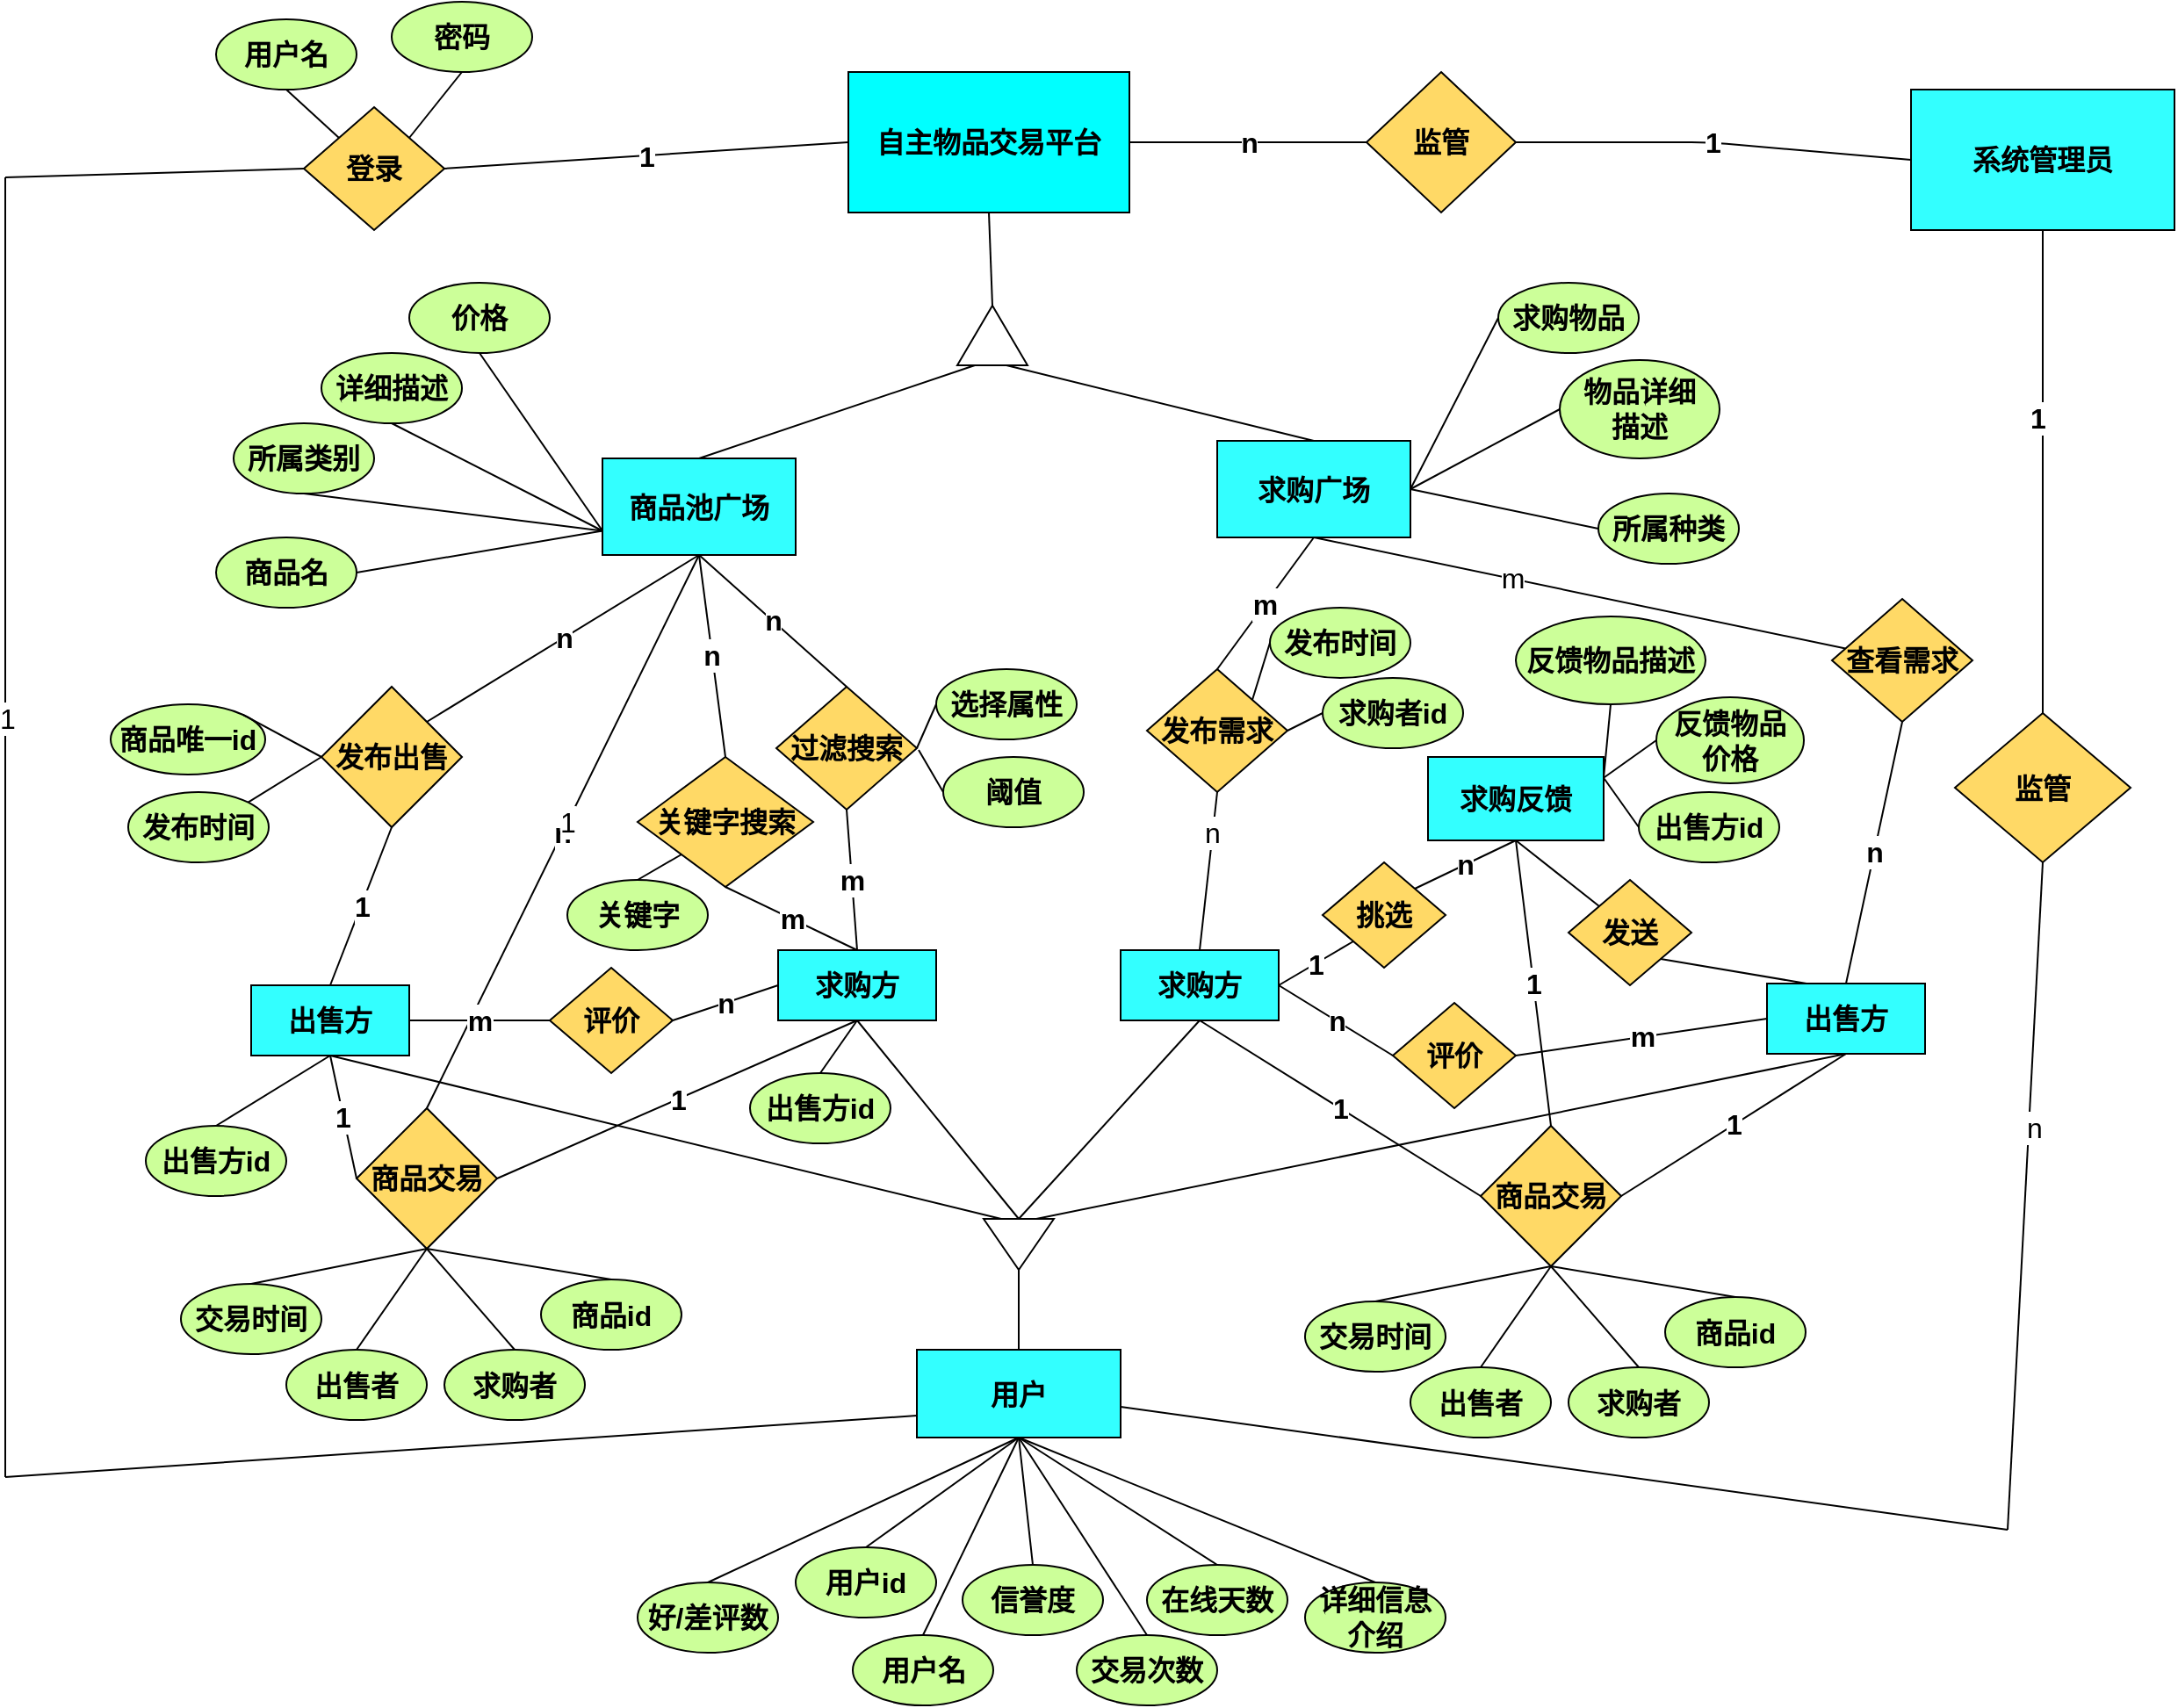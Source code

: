 <mxfile version="14.0.1" type="github">
  <diagram id="X9sY0F-1RAL28JWJJWTt" name="Page-1">
    <mxGraphModel dx="2903" dy="1000" grid="1" gridSize="12" guides="1" tooltips="1" connect="1" arrows="1" fold="1" page="1" pageScale="1" pageWidth="827" pageHeight="1169" math="0" shadow="0">
      <root>
        <mxCell id="0" />
        <mxCell id="1" parent="0" />
        <mxCell id="-YN4Ai94tff_qJML-3Ey-2" value="自主物品交易平台" style="rounded=0;whiteSpace=wrap;html=1;fillColor=#00FFFF;fontSize=16;fontStyle=1" parent="1" vertex="1">
          <mxGeometry x="320" y="100" width="160" height="80" as="geometry" />
        </mxCell>
        <mxCell id="-YN4Ai94tff_qJML-3Ey-4" value="" style="triangle;whiteSpace=wrap;html=1;fillColor=none;gradientColor=none;rotation=-90;fontSize=16;fontStyle=1" parent="1" vertex="1">
          <mxGeometry x="385" y="230" width="34" height="40" as="geometry" />
        </mxCell>
        <mxCell id="-YN4Ai94tff_qJML-3Ey-5" value="" style="endArrow=none;html=1;exitX=1;exitY=0.5;exitDx=0;exitDy=0;entryX=0.5;entryY=1;entryDx=0;entryDy=0;fontSize=16;fontStyle=1" parent="1" source="-YN4Ai94tff_qJML-3Ey-4" target="-YN4Ai94tff_qJML-3Ey-2" edge="1">
          <mxGeometry width="50" height="50" relative="1" as="geometry">
            <mxPoint x="380" y="230" as="sourcePoint" />
            <mxPoint x="430" y="180" as="targetPoint" />
          </mxGeometry>
        </mxCell>
        <mxCell id="-YN4Ai94tff_qJML-3Ey-6" value="商品池广场" style="whiteSpace=wrap;html=1;gradientColor=none;fillColor=#33FFFF;fontSize=16;fontStyle=1" parent="1" vertex="1">
          <mxGeometry x="180" y="320" width="110" height="55" as="geometry" />
        </mxCell>
        <mxCell id="-YN4Ai94tff_qJML-3Ey-7" value="求购广场" style="whiteSpace=wrap;html=1;gradientColor=none;fillColor=#33FFFF;fontSize=16;fontStyle=1" parent="1" vertex="1">
          <mxGeometry x="530" y="310" width="110" height="55" as="geometry" />
        </mxCell>
        <mxCell id="-YN4Ai94tff_qJML-3Ey-8" value="" style="endArrow=none;html=1;exitX=0.5;exitY=0;exitDx=0;exitDy=0;entryX=0;entryY=0.25;entryDx=0;entryDy=0;fontSize=16;fontStyle=1" parent="1" source="-YN4Ai94tff_qJML-3Ey-6" target="-YN4Ai94tff_qJML-3Ey-4" edge="1">
          <mxGeometry width="50" height="50" relative="1" as="geometry">
            <mxPoint x="335" y="320" as="sourcePoint" />
            <mxPoint x="385" y="270" as="targetPoint" />
          </mxGeometry>
        </mxCell>
        <mxCell id="-YN4Ai94tff_qJML-3Ey-9" value="" style="endArrow=none;html=1;exitX=0.5;exitY=0;exitDx=0;exitDy=0;fontSize=16;fontStyle=1" parent="1" source="-YN4Ai94tff_qJML-3Ey-7" edge="1">
          <mxGeometry width="50" height="50" relative="1" as="geometry">
            <mxPoint x="360" y="520" as="sourcePoint" />
            <mxPoint x="410" y="267" as="targetPoint" />
          </mxGeometry>
        </mxCell>
        <mxCell id="-YN4Ai94tff_qJML-3Ey-10" value="用户" style="rounded=0;whiteSpace=wrap;html=1;fillColor=#33FFFF;fontSize=16;fontStyle=1" parent="1" vertex="1">
          <mxGeometry x="359" y="827.5" width="116" height="50" as="geometry" />
        </mxCell>
        <mxCell id="-YN4Ai94tff_qJML-3Ey-11" value="" style="triangle;whiteSpace=wrap;html=1;fillColor=none;gradientColor=none;rotation=90;fontSize=16;fontStyle=1" parent="1" vertex="1">
          <mxGeometry x="402.5" y="747.5" width="29" height="40" as="geometry" />
        </mxCell>
        <mxCell id="-YN4Ai94tff_qJML-3Ey-12" value="" style="endArrow=none;html=1;exitX=0.5;exitY=0;exitDx=0;exitDy=0;entryX=1;entryY=0.5;entryDx=0;entryDy=0;fontSize=16;fontStyle=1" parent="1" source="-YN4Ai94tff_qJML-3Ey-10" target="-YN4Ai94tff_qJML-3Ey-11" edge="1">
          <mxGeometry width="50" height="50" relative="1" as="geometry">
            <mxPoint x="470" y="740" as="sourcePoint" />
            <mxPoint x="520" y="690" as="targetPoint" />
          </mxGeometry>
        </mxCell>
        <mxCell id="-YN4Ai94tff_qJML-3Ey-13" value="求购方" style="whiteSpace=wrap;html=1;gradientColor=none;fillColor=#33FFFF;fontSize=16;fontStyle=1" parent="1" vertex="1">
          <mxGeometry x="280" y="600" width="90" height="40" as="geometry" />
        </mxCell>
        <mxCell id="-YN4Ai94tff_qJML-3Ey-14" value="出售方" style="whiteSpace=wrap;html=1;gradientColor=none;fillColor=#33FFFF;fontSize=16;fontStyle=1" parent="1" vertex="1">
          <mxGeometry x="-20" y="620" width="90" height="40" as="geometry" />
        </mxCell>
        <mxCell id="-YN4Ai94tff_qJML-3Ey-15" value="出售方" style="whiteSpace=wrap;html=1;gradientColor=none;fillColor=#33FFFF;fontSize=16;fontStyle=1" parent="1" vertex="1">
          <mxGeometry x="843" y="619" width="90" height="40" as="geometry" />
        </mxCell>
        <mxCell id="-YN4Ai94tff_qJML-3Ey-16" value="求购方" style="whiteSpace=wrap;html=1;gradientColor=none;fillColor=#33FFFF;fontSize=16;fontStyle=1" parent="1" vertex="1">
          <mxGeometry x="475" y="600" width="90" height="40" as="geometry" />
        </mxCell>
        <mxCell id="-YN4Ai94tff_qJML-3Ey-17" value="" style="endArrow=none;html=1;entryX=0.5;entryY=1;entryDx=0;entryDy=0;fontSize=16;fontStyle=1" parent="1" target="-YN4Ai94tff_qJML-3Ey-16" edge="1">
          <mxGeometry width="50" height="50" relative="1" as="geometry">
            <mxPoint x="417" y="753" as="sourcePoint" />
            <mxPoint x="520" y="690" as="targetPoint" />
          </mxGeometry>
        </mxCell>
        <mxCell id="-YN4Ai94tff_qJML-3Ey-18" value="" style="endArrow=none;html=1;entryX=0.5;entryY=1;entryDx=0;entryDy=0;fontSize=16;fontStyle=1" parent="1" target="-YN4Ai94tff_qJML-3Ey-13" edge="1">
          <mxGeometry width="50" height="50" relative="1" as="geometry">
            <mxPoint x="417" y="753" as="sourcePoint" />
            <mxPoint x="520" y="690" as="targetPoint" />
          </mxGeometry>
        </mxCell>
        <mxCell id="-YN4Ai94tff_qJML-3Ey-19" value="" style="endArrow=none;html=1;entryX=0.5;entryY=1;entryDx=0;entryDy=0;exitX=0;exitY=0.75;exitDx=0;exitDy=0;fontSize=16;fontStyle=1" parent="1" source="-YN4Ai94tff_qJML-3Ey-11" target="-YN4Ai94tff_qJML-3Ey-14" edge="1">
          <mxGeometry width="50" height="50" relative="1" as="geometry">
            <mxPoint x="427" y="763" as="sourcePoint" />
            <mxPoint x="335" y="700" as="targetPoint" />
          </mxGeometry>
        </mxCell>
        <mxCell id="-YN4Ai94tff_qJML-3Ey-20" value="" style="endArrow=none;html=1;entryX=0.5;entryY=1;entryDx=0;entryDy=0;exitX=0;exitY=0.25;exitDx=0;exitDy=0;fontSize=16;fontStyle=1" parent="1" source="-YN4Ai94tff_qJML-3Ey-11" target="-YN4Ai94tff_qJML-3Ey-15" edge="1">
          <mxGeometry width="50" height="50" relative="1" as="geometry">
            <mxPoint x="437" y="773" as="sourcePoint" />
            <mxPoint x="345" y="710" as="targetPoint" />
          </mxGeometry>
        </mxCell>
        <mxCell id="-YN4Ai94tff_qJML-3Ey-21" value="关键字搜索" style="rhombus;whiteSpace=wrap;html=1;gradientColor=none;fillColor=#FFD966;fontSize=16;fontStyle=1" parent="1" vertex="1">
          <mxGeometry x="200" y="490" width="100" height="74" as="geometry" />
        </mxCell>
        <mxCell id="-YN4Ai94tff_qJML-3Ey-23" value="m" style="endArrow=none;html=1;entryX=0.5;entryY=1;entryDx=0;entryDy=0;exitX=0.5;exitY=0;exitDx=0;exitDy=0;fontSize=16;fontStyle=1" parent="1" source="-YN4Ai94tff_qJML-3Ey-13" target="-YN4Ai94tff_qJML-3Ey-21" edge="1">
          <mxGeometry width="50" height="50" relative="1" as="geometry">
            <mxPoint x="300" y="630" as="sourcePoint" />
            <mxPoint x="350" y="580" as="targetPoint" />
          </mxGeometry>
        </mxCell>
        <mxCell id="-YN4Ai94tff_qJML-3Ey-24" value="n" style="endArrow=none;html=1;exitX=0.5;exitY=0;exitDx=0;exitDy=0;fontSize=16;fontStyle=1" parent="1" source="-YN4Ai94tff_qJML-3Ey-21" edge="1">
          <mxGeometry width="50" height="50" relative="1" as="geometry">
            <mxPoint x="230" y="425" as="sourcePoint" />
            <mxPoint x="235" y="375" as="targetPoint" />
          </mxGeometry>
        </mxCell>
        <mxCell id="-YN4Ai94tff_qJML-3Ey-25" value="过滤搜索" style="rhombus;whiteSpace=wrap;html=1;gradientColor=none;fillColor=#FFD966;fontSize=16;fontStyle=1" parent="1" vertex="1">
          <mxGeometry x="279" y="450" width="80" height="70" as="geometry" />
        </mxCell>
        <mxCell id="-YN4Ai94tff_qJML-3Ey-26" value="m" style="endArrow=none;html=1;entryX=0.5;entryY=1;entryDx=0;entryDy=0;exitX=0.5;exitY=0;exitDx=0;exitDy=0;fontSize=16;fontStyle=1" parent="1" source="-YN4Ai94tff_qJML-3Ey-13" target="-YN4Ai94tff_qJML-3Ey-25" edge="1">
          <mxGeometry width="50" height="50" relative="1" as="geometry">
            <mxPoint x="335" y="610" as="sourcePoint" />
            <mxPoint x="290" y="530" as="targetPoint" />
          </mxGeometry>
        </mxCell>
        <mxCell id="-YN4Ai94tff_qJML-3Ey-27" value="n" style="endArrow=none;html=1;exitX=0.5;exitY=0;exitDx=0;exitDy=0;entryX=0.5;entryY=1;entryDx=0;entryDy=0;fontSize=16;fontStyle=1" parent="1" source="-YN4Ai94tff_qJML-3Ey-25" target="-YN4Ai94tff_qJML-3Ey-6" edge="1">
          <mxGeometry width="50" height="50" relative="1" as="geometry">
            <mxPoint x="345" y="620" as="sourcePoint" />
            <mxPoint x="279" y="380" as="targetPoint" />
          </mxGeometry>
        </mxCell>
        <mxCell id="-YN4Ai94tff_qJML-3Ey-28" value="选择属性" style="ellipse;whiteSpace=wrap;html=1;gradientColor=none;fillColor=#CCFF99;fontSize=16;fontStyle=1" parent="1" vertex="1">
          <mxGeometry x="370" y="440" width="80" height="40" as="geometry" />
        </mxCell>
        <mxCell id="-YN4Ai94tff_qJML-3Ey-29" value="阈值" style="ellipse;whiteSpace=wrap;html=1;gradientColor=none;fillColor=#CCFF99;fontSize=16;fontStyle=1" parent="1" vertex="1">
          <mxGeometry x="374" y="490" width="80" height="40" as="geometry" />
        </mxCell>
        <mxCell id="-YN4Ai94tff_qJML-3Ey-30" value="" style="endArrow=none;html=1;entryX=0;entryY=0.5;entryDx=0;entryDy=0;exitX=1;exitY=0.5;exitDx=0;exitDy=0;fontSize=16;fontStyle=1" parent="1" source="-YN4Ai94tff_qJML-3Ey-25" target="-YN4Ai94tff_qJML-3Ey-28" edge="1">
          <mxGeometry width="50" height="50" relative="1" as="geometry">
            <mxPoint x="300" y="630" as="sourcePoint" />
            <mxPoint x="350" y="580" as="targetPoint" />
          </mxGeometry>
        </mxCell>
        <mxCell id="-YN4Ai94tff_qJML-3Ey-31" value="" style="endArrow=none;html=1;entryX=0;entryY=0.5;entryDx=0;entryDy=0;fontSize=16;fontStyle=1" parent="1" target="-YN4Ai94tff_qJML-3Ey-29" edge="1">
          <mxGeometry width="50" height="50" relative="1" as="geometry">
            <mxPoint x="360" y="486" as="sourcePoint" />
            <mxPoint x="350" y="580" as="targetPoint" />
          </mxGeometry>
        </mxCell>
        <mxCell id="-YN4Ai94tff_qJML-3Ey-32" value="关键字" style="ellipse;whiteSpace=wrap;html=1;gradientColor=none;fillColor=#CCFF99;fontSize=16;fontStyle=1" parent="1" vertex="1">
          <mxGeometry x="160" y="560" width="80" height="40" as="geometry" />
        </mxCell>
        <mxCell id="-YN4Ai94tff_qJML-3Ey-33" value="" style="endArrow=none;html=1;entryX=0;entryY=1;entryDx=0;entryDy=0;exitX=0.5;exitY=0;exitDx=0;exitDy=0;fontSize=16;fontStyle=1" parent="1" source="-YN4Ai94tff_qJML-3Ey-32" target="-YN4Ai94tff_qJML-3Ey-21" edge="1">
          <mxGeometry width="50" height="50" relative="1" as="geometry">
            <mxPoint x="180" y="550" as="sourcePoint" />
            <mxPoint x="230" y="500" as="targetPoint" />
          </mxGeometry>
        </mxCell>
        <mxCell id="-YN4Ai94tff_qJML-3Ey-34" value="交易次数" style="ellipse;whiteSpace=wrap;html=1;gradientColor=none;fillColor=#CCFF99;fontSize=16;fontStyle=1" parent="1" vertex="1">
          <mxGeometry x="450" y="990" width="80" height="40" as="geometry" />
        </mxCell>
        <mxCell id="-YN4Ai94tff_qJML-3Ey-35" value="信誉度" style="ellipse;whiteSpace=wrap;html=1;gradientColor=none;fillColor=#CCFF99;fontSize=16;fontStyle=1" parent="1" vertex="1">
          <mxGeometry x="385" y="950" width="80" height="40" as="geometry" />
        </mxCell>
        <mxCell id="-YN4Ai94tff_qJML-3Ey-36" value="用户名" style="ellipse;whiteSpace=wrap;html=1;gradientColor=none;fillColor=#CCFF99;fontSize=16;fontStyle=1" parent="1" vertex="1">
          <mxGeometry x="322.5" y="990" width="80" height="40" as="geometry" />
        </mxCell>
        <mxCell id="-YN4Ai94tff_qJML-3Ey-37" value="用户id" style="ellipse;whiteSpace=wrap;html=1;gradientColor=none;fillColor=#CCFF99;fontSize=16;fontStyle=1" parent="1" vertex="1">
          <mxGeometry x="290" y="940" width="80" height="40" as="geometry" />
        </mxCell>
        <mxCell id="-YN4Ai94tff_qJML-3Ey-40" value="在线天数" style="ellipse;whiteSpace=wrap;html=1;gradientColor=none;fillColor=#CCFF99;fontSize=16;fontStyle=1" parent="1" vertex="1">
          <mxGeometry x="490" y="950" width="80" height="40" as="geometry" />
        </mxCell>
        <mxCell id="-YN4Ai94tff_qJML-3Ey-42" value="详细信息介绍" style="ellipse;whiteSpace=wrap;html=1;gradientColor=none;fillColor=#CCFF99;fontSize=16;fontStyle=1" parent="1" vertex="1">
          <mxGeometry x="580" y="960" width="80" height="40" as="geometry" />
        </mxCell>
        <mxCell id="-YN4Ai94tff_qJML-3Ey-43" value="好/差评数" style="ellipse;whiteSpace=wrap;html=1;gradientColor=none;fillColor=#CCFF99;fontSize=16;fontStyle=1" parent="1" vertex="1">
          <mxGeometry x="200" y="960" width="80" height="40" as="geometry" />
        </mxCell>
        <mxCell id="-YN4Ai94tff_qJML-3Ey-44" value="" style="endArrow=none;html=1;strokeColor=#000000;entryX=0.5;entryY=1;entryDx=0;entryDy=0;exitX=0.5;exitY=0;exitDx=0;exitDy=0;fontSize=16;fontStyle=1" parent="1" source="-YN4Ai94tff_qJML-3Ey-43" target="-YN4Ai94tff_qJML-3Ey-10" edge="1">
          <mxGeometry width="50" height="50" relative="1" as="geometry">
            <mxPoint x="510" y="850" as="sourcePoint" />
            <mxPoint x="560" y="800" as="targetPoint" />
          </mxGeometry>
        </mxCell>
        <mxCell id="-YN4Ai94tff_qJML-3Ey-46" value="" style="endArrow=none;html=1;strokeColor=#000000;exitX=0.5;exitY=0;exitDx=0;exitDy=0;entryX=0.5;entryY=1;entryDx=0;entryDy=0;fontSize=16;fontStyle=1" parent="1" source="-YN4Ai94tff_qJML-3Ey-37" target="-YN4Ai94tff_qJML-3Ey-10" edge="1">
          <mxGeometry width="50" height="50" relative="1" as="geometry">
            <mxPoint x="220" y="940" as="sourcePoint" />
            <mxPoint x="420" y="870" as="targetPoint" />
          </mxGeometry>
        </mxCell>
        <mxCell id="-YN4Ai94tff_qJML-3Ey-47" value="" style="endArrow=none;html=1;strokeColor=#000000;exitX=0.5;exitY=0;exitDx=0;exitDy=0;entryX=0.5;entryY=1;entryDx=0;entryDy=0;fontSize=16;fontStyle=1" parent="1" source="-YN4Ai94tff_qJML-3Ey-36" target="-YN4Ai94tff_qJML-3Ey-10" edge="1">
          <mxGeometry width="50" height="50" relative="1" as="geometry">
            <mxPoint x="230" y="950" as="sourcePoint" />
            <mxPoint x="420" y="870" as="targetPoint" />
          </mxGeometry>
        </mxCell>
        <mxCell id="-YN4Ai94tff_qJML-3Ey-48" value="" style="endArrow=none;html=1;strokeColor=#000000;entryX=0.5;entryY=1;entryDx=0;entryDy=0;exitX=0.5;exitY=0;exitDx=0;exitDy=0;fontSize=16;fontStyle=1" parent="1" source="-YN4Ai94tff_qJML-3Ey-35" target="-YN4Ai94tff_qJML-3Ey-10" edge="1">
          <mxGeometry width="50" height="50" relative="1" as="geometry">
            <mxPoint x="240" y="960" as="sourcePoint" />
            <mxPoint x="447" y="900" as="targetPoint" />
          </mxGeometry>
        </mxCell>
        <mxCell id="-YN4Ai94tff_qJML-3Ey-49" value="" style="endArrow=none;html=1;strokeColor=#000000;entryX=0.5;entryY=1;entryDx=0;entryDy=0;exitX=0.5;exitY=0;exitDx=0;exitDy=0;fontSize=16;fontStyle=1" parent="1" source="-YN4Ai94tff_qJML-3Ey-34" target="-YN4Ai94tff_qJML-3Ey-10" edge="1">
          <mxGeometry width="50" height="50" relative="1" as="geometry">
            <mxPoint x="250" y="970" as="sourcePoint" />
            <mxPoint x="457" y="910" as="targetPoint" />
          </mxGeometry>
        </mxCell>
        <mxCell id="-YN4Ai94tff_qJML-3Ey-50" value="" style="endArrow=none;html=1;strokeColor=#000000;entryX=0.5;entryY=0;entryDx=0;entryDy=0;exitX=0.5;exitY=1;exitDx=0;exitDy=0;fontSize=16;fontStyle=1" parent="1" source="-YN4Ai94tff_qJML-3Ey-10" target="-YN4Ai94tff_qJML-3Ey-40" edge="1">
          <mxGeometry width="50" height="50" relative="1" as="geometry">
            <mxPoint x="260" y="980" as="sourcePoint" />
            <mxPoint x="467" y="920" as="targetPoint" />
          </mxGeometry>
        </mxCell>
        <mxCell id="-YN4Ai94tff_qJML-3Ey-51" value="" style="endArrow=none;html=1;strokeColor=#000000;exitX=0.5;exitY=0;exitDx=0;exitDy=0;entryX=0.5;entryY=1;entryDx=0;entryDy=0;fontSize=16;fontStyle=1" parent="1" source="-YN4Ai94tff_qJML-3Ey-42" target="-YN4Ai94tff_qJML-3Ey-10" edge="1">
          <mxGeometry width="50" height="50" relative="1" as="geometry">
            <mxPoint x="270" y="990" as="sourcePoint" />
            <mxPoint x="530" y="860" as="targetPoint" />
          </mxGeometry>
        </mxCell>
        <mxCell id="-YN4Ai94tff_qJML-3Ey-55" value="发布出售" style="rhombus;whiteSpace=wrap;html=1;fillColor=#FFD966;fontSize=16;fontStyle=1" parent="1" vertex="1">
          <mxGeometry x="20" y="450" width="80" height="80" as="geometry" />
        </mxCell>
        <mxCell id="-YN4Ai94tff_qJML-3Ey-56" value="1" style="endArrow=none;html=1;strokeColor=#000000;exitX=0.5;exitY=0;exitDx=0;exitDy=0;entryX=0.5;entryY=1;entryDx=0;entryDy=0;fontSize=16;fontStyle=1" parent="1" source="-YN4Ai94tff_qJML-3Ey-14" target="-YN4Ai94tff_qJML-3Ey-55" edge="1">
          <mxGeometry width="50" height="50" relative="1" as="geometry">
            <mxPoint x="210" y="440" as="sourcePoint" />
            <mxPoint x="260" y="390" as="targetPoint" />
          </mxGeometry>
        </mxCell>
        <mxCell id="-YN4Ai94tff_qJML-3Ey-57" value="n" style="endArrow=none;html=1;strokeColor=#000000;exitX=1;exitY=0;exitDx=0;exitDy=0;entryX=0.5;entryY=1;entryDx=0;entryDy=0;fontSize=16;fontStyle=1" parent="1" source="-YN4Ai94tff_qJML-3Ey-55" target="-YN4Ai94tff_qJML-3Ey-6" edge="1">
          <mxGeometry width="50" height="50" relative="1" as="geometry">
            <mxPoint x="60" y="470" as="sourcePoint" />
            <mxPoint x="260" y="390" as="targetPoint" />
          </mxGeometry>
        </mxCell>
        <mxCell id="-YN4Ai94tff_qJML-3Ey-58" value="所属类别" style="ellipse;whiteSpace=wrap;html=1;gradientColor=none;fillColor=#CCFF99;fontSize=16;fontStyle=1" parent="1" vertex="1">
          <mxGeometry x="-30" y="300" width="80" height="40" as="geometry" />
        </mxCell>
        <mxCell id="-YN4Ai94tff_qJML-3Ey-59" value="" style="endArrow=none;html=1;entryX=0;entryY=0.75;entryDx=0;entryDy=0;exitX=0.5;exitY=1;exitDx=0;exitDy=0;fontSize=16;fontStyle=1" parent="1" source="-YN4Ai94tff_qJML-3Ey-58" target="-YN4Ai94tff_qJML-3Ey-6" edge="1">
          <mxGeometry width="50" height="50" relative="1" as="geometry">
            <mxPoint x="190" y="560" as="sourcePoint" />
            <mxPoint x="210" y="522.5" as="targetPoint" />
          </mxGeometry>
        </mxCell>
        <mxCell id="-YN4Ai94tff_qJML-3Ey-61" value="商品名" style="ellipse;whiteSpace=wrap;html=1;gradientColor=none;fillColor=#CCFF99;fontSize=16;fontStyle=1" parent="1" vertex="1">
          <mxGeometry x="-40" y="365" width="80" height="40" as="geometry" />
        </mxCell>
        <mxCell id="-YN4Ai94tff_qJML-3Ey-62" value="价格" style="ellipse;whiteSpace=wrap;html=1;gradientColor=none;fillColor=#CCFF99;fontSize=16;fontStyle=1" parent="1" vertex="1">
          <mxGeometry x="70" y="220" width="80" height="40" as="geometry" />
        </mxCell>
        <mxCell id="-YN4Ai94tff_qJML-3Ey-63" value="商品唯一id" style="ellipse;whiteSpace=wrap;html=1;gradientColor=none;fillColor=#CCFF99;fontSize=16;fontStyle=1" parent="1" vertex="1">
          <mxGeometry x="-100" y="460" width="88" height="40" as="geometry" />
        </mxCell>
        <mxCell id="u84uTU3_PnqZZj9lyCrB-1" value="发布时间" style="ellipse;whiteSpace=wrap;html=1;gradientColor=none;fillColor=#CCFF99;fontSize=16;fontStyle=1" vertex="1" parent="1">
          <mxGeometry x="-90" y="510" width="80" height="40" as="geometry" />
        </mxCell>
        <mxCell id="u84uTU3_PnqZZj9lyCrB-4" value="详细描述" style="ellipse;whiteSpace=wrap;html=1;gradientColor=none;fillColor=#CCFF99;fontSize=16;fontStyle=1" vertex="1" parent="1">
          <mxGeometry x="20" y="260" width="80" height="40" as="geometry" />
        </mxCell>
        <mxCell id="u84uTU3_PnqZZj9lyCrB-5" value="" style="endArrow=none;html=1;exitX=0.5;exitY=1;exitDx=0;exitDy=0;entryX=0;entryY=0.75;entryDx=0;entryDy=0;fontSize=16;fontStyle=1" edge="1" parent="1" source="-YN4Ai94tff_qJML-3Ey-62" target="-YN4Ai94tff_qJML-3Ey-6">
          <mxGeometry width="50" height="50" relative="1" as="geometry">
            <mxPoint x="-70" y="470" as="sourcePoint" />
            <mxPoint x="20" y="490" as="targetPoint" />
          </mxGeometry>
        </mxCell>
        <mxCell id="u84uTU3_PnqZZj9lyCrB-6" value="" style="endArrow=none;html=1;exitX=0.5;exitY=1;exitDx=0;exitDy=0;entryX=0;entryY=0.75;entryDx=0;entryDy=0;fontSize=16;fontStyle=1" edge="1" parent="1" source="u84uTU3_PnqZZj9lyCrB-4" target="-YN4Ai94tff_qJML-3Ey-6">
          <mxGeometry width="50" height="50" relative="1" as="geometry">
            <mxPoint x="-60" y="480" as="sourcePoint" />
            <mxPoint x="180" y="350" as="targetPoint" />
          </mxGeometry>
        </mxCell>
        <mxCell id="u84uTU3_PnqZZj9lyCrB-11" value="" style="endArrow=none;html=1;exitX=1;exitY=0;exitDx=0;exitDy=0;entryX=0;entryY=0.5;entryDx=0;entryDy=0;fontSize=16;fontStyle=1" edge="1" parent="1" source="-YN4Ai94tff_qJML-3Ey-63" target="-YN4Ai94tff_qJML-3Ey-55">
          <mxGeometry width="50" height="50" relative="1" as="geometry">
            <mxPoint x="-20" y="505" as="sourcePoint" />
            <mxPoint x="30" y="500" as="targetPoint" />
          </mxGeometry>
        </mxCell>
        <mxCell id="u84uTU3_PnqZZj9lyCrB-12" value="" style="endArrow=none;html=1;exitX=1;exitY=0;exitDx=0;exitDy=0;entryX=0;entryY=0.5;entryDx=0;entryDy=0;fontSize=16;fontStyle=1" edge="1" parent="1" source="u84uTU3_PnqZZj9lyCrB-1" target="-YN4Ai94tff_qJML-3Ey-55">
          <mxGeometry width="50" height="50" relative="1" as="geometry">
            <mxPoint x="-1.716" y="545.858" as="sourcePoint" />
            <mxPoint x="20" y="490" as="targetPoint" />
          </mxGeometry>
        </mxCell>
        <mxCell id="u84uTU3_PnqZZj9lyCrB-16" value="" style="endArrow=none;html=1;strokeColor=#000000;entryX=0.5;entryY=1;entryDx=0;entryDy=0;exitX=0.5;exitY=0;exitDx=0;exitDy=0;fontSize=16;fontStyle=1" edge="1" parent="1" source="u84uTU3_PnqZZj9lyCrB-14" target="-YN4Ai94tff_qJML-3Ey-13">
          <mxGeometry width="50" height="50" relative="1" as="geometry">
            <mxPoint x="229" y="680" as="sourcePoint" />
            <mxPoint x="279" y="630" as="targetPoint" />
          </mxGeometry>
        </mxCell>
        <mxCell id="u84uTU3_PnqZZj9lyCrB-19" value="出售方id" style="ellipse;whiteSpace=wrap;html=1;gradientColor=none;fillColor=#CCFF99;fontSize=16;fontStyle=1" vertex="1" parent="1">
          <mxGeometry x="-80" y="700" width="80" height="40" as="geometry" />
        </mxCell>
        <mxCell id="u84uTU3_PnqZZj9lyCrB-21" value="" style="endArrow=none;html=1;strokeColor=#000000;entryX=0.5;entryY=1;entryDx=0;entryDy=0;exitX=0.5;exitY=0;exitDx=0;exitDy=0;fontSize=16;fontStyle=1" edge="1" parent="1" source="u84uTU3_PnqZZj9lyCrB-19" target="-YN4Ai94tff_qJML-3Ey-14">
          <mxGeometry width="50" height="50" relative="1" as="geometry">
            <mxPoint x="-51.716" y="655.858" as="sourcePoint" />
            <mxPoint x="-10" y="620" as="targetPoint" />
          </mxGeometry>
        </mxCell>
        <mxCell id="u84uTU3_PnqZZj9lyCrB-22" value="商品交易" style="rhombus;whiteSpace=wrap;html=1;fillColor=#FFD966;fontSize=16;fontStyle=1" vertex="1" parent="1">
          <mxGeometry x="40" y="690" width="80" height="80" as="geometry" />
        </mxCell>
        <mxCell id="u84uTU3_PnqZZj9lyCrB-23" value="1" style="endArrow=none;html=1;strokeColor=#000000;exitX=0;exitY=0.5;exitDx=0;exitDy=0;entryX=0.5;entryY=1;entryDx=0;entryDy=0;fontSize=16;fontStyle=1" edge="1" parent="1" source="u84uTU3_PnqZZj9lyCrB-22" target="-YN4Ai94tff_qJML-3Ey-14">
          <mxGeometry width="50" height="50" relative="1" as="geometry">
            <mxPoint x="145" y="650" as="sourcePoint" />
            <mxPoint x="195" y="600" as="targetPoint" />
          </mxGeometry>
        </mxCell>
        <mxCell id="u84uTU3_PnqZZj9lyCrB-24" value="1" style="endArrow=none;html=1;strokeColor=#000000;entryX=0.5;entryY=1;entryDx=0;entryDy=0;exitX=1;exitY=0.5;exitDx=0;exitDy=0;fontSize=16;fontStyle=1" edge="1" parent="1" source="u84uTU3_PnqZZj9lyCrB-22" target="-YN4Ai94tff_qJML-3Ey-13">
          <mxGeometry width="50" height="50" relative="1" as="geometry">
            <mxPoint x="240" y="787.5" as="sourcePoint" />
            <mxPoint x="290" y="737.5" as="targetPoint" />
          </mxGeometry>
        </mxCell>
        <mxCell id="u84uTU3_PnqZZj9lyCrB-14" value="出售方id" style="ellipse;whiteSpace=wrap;html=1;gradientColor=none;fillColor=#CCFF99;fontSize=16;fontStyle=1" vertex="1" parent="1">
          <mxGeometry x="264" y="670" width="80" height="40" as="geometry" />
        </mxCell>
        <mxCell id="u84uTU3_PnqZZj9lyCrB-25" value="n" style="endArrow=none;html=1;strokeColor=#000000;entryX=0.5;entryY=1;entryDx=0;entryDy=0;exitX=0.5;exitY=0;exitDx=0;exitDy=0;fontSize=16;fontStyle=1" edge="1" parent="1" source="u84uTU3_PnqZZj9lyCrB-22" target="-YN4Ai94tff_qJML-3Ey-6">
          <mxGeometry width="50" height="50" relative="1" as="geometry">
            <mxPoint x="240" y="650" as="sourcePoint" />
            <mxPoint x="290" y="600" as="targetPoint" />
          </mxGeometry>
        </mxCell>
        <mxCell id="u84uTU3_PnqZZj9lyCrB-149" value="1" style="edgeLabel;html=1;align=center;verticalAlign=middle;resizable=0;points=[];fontSize=16;" vertex="1" connectable="0" parent="u84uTU3_PnqZZj9lyCrB-25">
          <mxGeometry x="-0.245" y="-3" relative="1" as="geometry">
            <mxPoint x="19.03" y="-45.89" as="offset" />
          </mxGeometry>
        </mxCell>
        <mxCell id="u84uTU3_PnqZZj9lyCrB-26" style="edgeStyle=orthogonalEdgeStyle;rounded=0;orthogonalLoop=1;jettySize=auto;html=1;exitX=0.5;exitY=1;exitDx=0;exitDy=0;strokeColor=#000000;fontSize=16;fontStyle=1" edge="1" parent="1" source="-YN4Ai94tff_qJML-3Ey-32" target="-YN4Ai94tff_qJML-3Ey-32">
          <mxGeometry relative="1" as="geometry" />
        </mxCell>
        <mxCell id="u84uTU3_PnqZZj9lyCrB-30" value="评价" style="rhombus;whiteSpace=wrap;html=1;fillColor=#FFD966;fontSize=16;fontStyle=1" vertex="1" parent="1">
          <mxGeometry x="150" y="610" width="70" height="60" as="geometry" />
        </mxCell>
        <mxCell id="u84uTU3_PnqZZj9lyCrB-31" value="m" style="endArrow=none;html=1;strokeColor=#000000;exitX=1;exitY=0.5;exitDx=0;exitDy=0;entryX=0;entryY=0.5;entryDx=0;entryDy=0;fontSize=16;fontStyle=1" edge="1" parent="1" source="-YN4Ai94tff_qJML-3Ey-14" target="u84uTU3_PnqZZj9lyCrB-30">
          <mxGeometry width="50" height="50" relative="1" as="geometry">
            <mxPoint x="250" y="650" as="sourcePoint" />
            <mxPoint x="300" y="600" as="targetPoint" />
          </mxGeometry>
        </mxCell>
        <mxCell id="u84uTU3_PnqZZj9lyCrB-32" value="n" style="endArrow=none;html=1;strokeColor=#000000;exitX=1;exitY=0.5;exitDx=0;exitDy=0;entryX=0;entryY=0.5;entryDx=0;entryDy=0;fontSize=16;fontStyle=1" edge="1" parent="1" source="u84uTU3_PnqZZj9lyCrB-30" target="-YN4Ai94tff_qJML-3Ey-13">
          <mxGeometry width="50" height="50" relative="1" as="geometry">
            <mxPoint x="80" y="650" as="sourcePoint" />
            <mxPoint x="150" y="650" as="targetPoint" />
          </mxGeometry>
        </mxCell>
        <mxCell id="u84uTU3_PnqZZj9lyCrB-33" value="出售者" style="ellipse;whiteSpace=wrap;html=1;gradientColor=none;fillColor=#CCFF99;fontSize=16;fontStyle=1" vertex="1" parent="1">
          <mxGeometry y="827.5" width="80" height="40" as="geometry" />
        </mxCell>
        <mxCell id="u84uTU3_PnqZZj9lyCrB-34" value="求购者" style="ellipse;whiteSpace=wrap;html=1;gradientColor=none;fillColor=#CCFF99;fontSize=16;fontStyle=1" vertex="1" parent="1">
          <mxGeometry x="90" y="827.5" width="80" height="40" as="geometry" />
        </mxCell>
        <mxCell id="u84uTU3_PnqZZj9lyCrB-35" value="商品id" style="ellipse;whiteSpace=wrap;html=1;gradientColor=none;fillColor=#CCFF99;fontSize=16;fontStyle=1" vertex="1" parent="1">
          <mxGeometry x="145" y="787.5" width="80" height="40" as="geometry" />
        </mxCell>
        <mxCell id="u84uTU3_PnqZZj9lyCrB-37" value="交易时间" style="ellipse;whiteSpace=wrap;html=1;gradientColor=none;fillColor=#CCFF99;fontSize=16;fontStyle=1" vertex="1" parent="1">
          <mxGeometry x="-60" y="790" width="80" height="40" as="geometry" />
        </mxCell>
        <mxCell id="u84uTU3_PnqZZj9lyCrB-38" value="" style="endArrow=none;html=1;strokeColor=#000000;exitX=0.5;exitY=0;exitDx=0;exitDy=0;entryX=0.5;entryY=1;entryDx=0;entryDy=0;fontSize=16;fontStyle=1" edge="1" parent="1" source="u84uTU3_PnqZZj9lyCrB-37" target="u84uTU3_PnqZZj9lyCrB-22">
          <mxGeometry width="50" height="50" relative="1" as="geometry">
            <mxPoint x="250" y="650" as="sourcePoint" />
            <mxPoint x="300" y="600" as="targetPoint" />
          </mxGeometry>
        </mxCell>
        <mxCell id="u84uTU3_PnqZZj9lyCrB-41" value="" style="endArrow=none;html=1;strokeColor=#000000;exitX=0.5;exitY=0;exitDx=0;exitDy=0;entryX=0.5;entryY=1;entryDx=0;entryDy=0;fontSize=16;fontStyle=1" edge="1" parent="1" source="u84uTU3_PnqZZj9lyCrB-33" target="u84uTU3_PnqZZj9lyCrB-22">
          <mxGeometry width="50" height="50" relative="1" as="geometry">
            <mxPoint x="-30" y="820" as="sourcePoint" />
            <mxPoint x="90" y="780" as="targetPoint" />
          </mxGeometry>
        </mxCell>
        <mxCell id="u84uTU3_PnqZZj9lyCrB-42" value="" style="endArrow=none;html=1;strokeColor=#000000;exitX=0.5;exitY=0;exitDx=0;exitDy=0;entryX=0.5;entryY=1;entryDx=0;entryDy=0;fontSize=16;fontStyle=1" edge="1" parent="1" source="u84uTU3_PnqZZj9lyCrB-34" target="u84uTU3_PnqZZj9lyCrB-22">
          <mxGeometry width="50" height="50" relative="1" as="geometry">
            <mxPoint x="-20" y="830" as="sourcePoint" />
            <mxPoint x="100" y="790" as="targetPoint" />
          </mxGeometry>
        </mxCell>
        <mxCell id="u84uTU3_PnqZZj9lyCrB-43" value="" style="endArrow=none;html=1;strokeColor=#000000;exitX=0.5;exitY=0;exitDx=0;exitDy=0;entryX=0.5;entryY=1;entryDx=0;entryDy=0;fontSize=16;fontStyle=1" edge="1" parent="1" source="u84uTU3_PnqZZj9lyCrB-35" target="u84uTU3_PnqZZj9lyCrB-22">
          <mxGeometry width="50" height="50" relative="1" as="geometry">
            <mxPoint x="-10" y="840" as="sourcePoint" />
            <mxPoint x="110" y="800" as="targetPoint" />
          </mxGeometry>
        </mxCell>
        <mxCell id="u84uTU3_PnqZZj9lyCrB-46" value="" style="endArrow=none;html=1;entryX=0;entryY=0.75;entryDx=0;entryDy=0;exitX=1;exitY=0.5;exitDx=0;exitDy=0;fontSize=16;fontStyle=1" edge="1" parent="1" source="-YN4Ai94tff_qJML-3Ey-61" target="-YN4Ai94tff_qJML-3Ey-6">
          <mxGeometry width="50" height="50" relative="1" as="geometry">
            <mxPoint x="20" y="350" as="sourcePoint" />
            <mxPoint x="190" y="371.25" as="targetPoint" />
          </mxGeometry>
        </mxCell>
        <mxCell id="u84uTU3_PnqZZj9lyCrB-47" value="评价" style="rhombus;whiteSpace=wrap;html=1;fillColor=#FFD966;fontSize=16;fontStyle=1" vertex="1" parent="1">
          <mxGeometry x="630" y="630" width="70" height="60" as="geometry" />
        </mxCell>
        <mxCell id="u84uTU3_PnqZZj9lyCrB-49" value="n" style="endArrow=none;html=1;entryX=1;entryY=0.5;entryDx=0;entryDy=0;exitX=0;exitY=0.5;exitDx=0;exitDy=0;fontSize=16;fontStyle=1" edge="1" parent="1" source="u84uTU3_PnqZZj9lyCrB-47" target="-YN4Ai94tff_qJML-3Ey-16">
          <mxGeometry width="50" height="50" relative="1" as="geometry">
            <mxPoint x="335" y="610" as="sourcePoint" />
            <mxPoint x="329" y="530" as="targetPoint" />
          </mxGeometry>
        </mxCell>
        <mxCell id="u84uTU3_PnqZZj9lyCrB-50" value="m" style="endArrow=none;html=1;entryX=0;entryY=0.5;entryDx=0;entryDy=0;exitX=1;exitY=0.5;exitDx=0;exitDy=0;fontSize=16;fontStyle=1" edge="1" parent="1" source="u84uTU3_PnqZZj9lyCrB-47" target="-YN4Ai94tff_qJML-3Ey-15">
          <mxGeometry width="50" height="50" relative="1" as="geometry">
            <mxPoint x="345" y="620" as="sourcePoint" />
            <mxPoint x="339" y="540" as="targetPoint" />
          </mxGeometry>
        </mxCell>
        <mxCell id="u84uTU3_PnqZZj9lyCrB-51" value="发布需求" style="rhombus;whiteSpace=wrap;html=1;gradientColor=none;fillColor=#FFD966;fontSize=16;fontStyle=1" vertex="1" parent="1">
          <mxGeometry x="490" y="440" width="80" height="70" as="geometry" />
        </mxCell>
        <mxCell id="u84uTU3_PnqZZj9lyCrB-52" value="" style="endArrow=none;html=1;strokeColor=#000000;exitX=0.5;exitY=0;exitDx=0;exitDy=0;entryX=0.5;entryY=1;entryDx=0;entryDy=0;fontSize=16;fontStyle=1" edge="1" parent="1" source="-YN4Ai94tff_qJML-3Ey-16" target="u84uTU3_PnqZZj9lyCrB-51">
          <mxGeometry width="50" height="50" relative="1" as="geometry">
            <mxPoint x="535" y="610" as="sourcePoint" />
            <mxPoint x="570" y="520" as="targetPoint" />
          </mxGeometry>
        </mxCell>
        <mxCell id="u84uTU3_PnqZZj9lyCrB-151" value="n" style="edgeLabel;html=1;align=center;verticalAlign=middle;resizable=0;points=[];fontSize=16;" vertex="1" connectable="0" parent="u84uTU3_PnqZZj9lyCrB-52">
          <mxGeometry x="0.501" y="1" relative="1" as="geometry">
            <mxPoint as="offset" />
          </mxGeometry>
        </mxCell>
        <mxCell id="u84uTU3_PnqZZj9lyCrB-53" value="m" style="endArrow=none;html=1;strokeColor=#000000;exitX=0.5;exitY=0;exitDx=0;exitDy=0;entryX=0.5;entryY=1;entryDx=0;entryDy=0;fontSize=16;fontStyle=1" edge="1" parent="1" source="u84uTU3_PnqZZj9lyCrB-51" target="-YN4Ai94tff_qJML-3Ey-7">
          <mxGeometry width="50" height="50" relative="1" as="geometry">
            <mxPoint x="560" y="440" as="sourcePoint" />
            <mxPoint x="595" y="350" as="targetPoint" />
          </mxGeometry>
        </mxCell>
        <mxCell id="u84uTU3_PnqZZj9lyCrB-60" value="求购反馈" style="whiteSpace=wrap;html=1;gradientColor=none;fillColor=#33FFFF;fontSize=16;fontStyle=1" vertex="1" parent="1">
          <mxGeometry x="650" y="490" width="100" height="47.5" as="geometry" />
        </mxCell>
        <mxCell id="u84uTU3_PnqZZj9lyCrB-61" value="" style="endArrow=none;html=1;strokeColor=#000000;entryX=0.5;entryY=1;entryDx=0;entryDy=0;fontSize=16;fontStyle=1" edge="1" parent="1" source="u84uTU3_PnqZZj9lyCrB-62" target="-YN4Ai94tff_qJML-3Ey-7">
          <mxGeometry width="50" height="50" relative="1" as="geometry">
            <mxPoint x="540" y="450" as="sourcePoint" />
            <mxPoint x="595" y="375" as="targetPoint" />
          </mxGeometry>
        </mxCell>
        <mxCell id="u84uTU3_PnqZZj9lyCrB-152" value="m" style="edgeLabel;html=1;align=center;verticalAlign=middle;resizable=0;points=[];fontSize=16;" vertex="1" connectable="0" parent="u84uTU3_PnqZZj9lyCrB-61">
          <mxGeometry x="0.247" relative="1" as="geometry">
            <mxPoint x="-1" y="-1" as="offset" />
          </mxGeometry>
        </mxCell>
        <mxCell id="u84uTU3_PnqZZj9lyCrB-62" value="查看需求" style="rhombus;whiteSpace=wrap;html=1;gradientColor=none;fillColor=#FFD966;fontSize=16;fontStyle=1" vertex="1" parent="1">
          <mxGeometry x="880" y="400" width="80" height="70" as="geometry" />
        </mxCell>
        <mxCell id="u84uTU3_PnqZZj9lyCrB-65" value="n" style="endArrow=none;html=1;strokeColor=#000000;entryX=0.5;entryY=0;entryDx=0;entryDy=0;exitX=0.5;exitY=1;exitDx=0;exitDy=0;fontSize=16;fontStyle=1" edge="1" parent="1" source="u84uTU3_PnqZZj9lyCrB-62" target="-YN4Ai94tff_qJML-3Ey-15">
          <mxGeometry width="50" height="50" relative="1" as="geometry">
            <mxPoint x="755.692" y="465.769" as="sourcePoint" />
            <mxPoint x="595" y="375" as="targetPoint" />
            <Array as="points" />
          </mxGeometry>
        </mxCell>
        <mxCell id="u84uTU3_PnqZZj9lyCrB-67" value="发布时间" style="ellipse;whiteSpace=wrap;html=1;gradientColor=none;fillColor=#CCFF99;fontSize=16;fontStyle=1" vertex="1" parent="1">
          <mxGeometry x="560" y="405" width="80" height="40" as="geometry" />
        </mxCell>
        <mxCell id="u84uTU3_PnqZZj9lyCrB-69" value="" style="endArrow=none;html=1;strokeColor=#000000;entryX=0;entryY=0.5;entryDx=0;entryDy=0;exitX=1;exitY=0;exitDx=0;exitDy=0;fontSize=16;fontStyle=1" edge="1" parent="1" source="u84uTU3_PnqZZj9lyCrB-51" target="u84uTU3_PnqZZj9lyCrB-67">
          <mxGeometry width="50" height="50" relative="1" as="geometry">
            <mxPoint x="620" y="460" as="sourcePoint" />
            <mxPoint x="670" y="410" as="targetPoint" />
          </mxGeometry>
        </mxCell>
        <mxCell id="u84uTU3_PnqZZj9lyCrB-70" value="求购者id" style="ellipse;whiteSpace=wrap;html=1;gradientColor=none;fillColor=#CCFF99;fontSize=16;fontStyle=1" vertex="1" parent="1">
          <mxGeometry x="590" y="445" width="80" height="40" as="geometry" />
        </mxCell>
        <mxCell id="u84uTU3_PnqZZj9lyCrB-72" value="" style="endArrow=none;html=1;strokeColor=#000000;entryX=1;entryY=0.5;entryDx=0;entryDy=0;exitX=0;exitY=0.5;exitDx=0;exitDy=0;fontSize=16;fontStyle=1" edge="1" parent="1" source="u84uTU3_PnqZZj9lyCrB-70" target="u84uTU3_PnqZZj9lyCrB-51">
          <mxGeometry width="50" height="50" relative="1" as="geometry">
            <mxPoint x="620" y="460" as="sourcePoint" />
            <mxPoint x="670" y="410" as="targetPoint" />
          </mxGeometry>
        </mxCell>
        <mxCell id="u84uTU3_PnqZZj9lyCrB-73" value="求购物品" style="ellipse;whiteSpace=wrap;html=1;gradientColor=none;fillColor=#CCFF99;fontSize=16;fontStyle=1" vertex="1" parent="1">
          <mxGeometry x="690" y="220" width="80" height="40" as="geometry" />
        </mxCell>
        <mxCell id="u84uTU3_PnqZZj9lyCrB-74" value="" style="endArrow=none;html=1;strokeColor=#000000;entryX=0;entryY=0.5;entryDx=0;entryDy=0;exitX=1;exitY=0.5;exitDx=0;exitDy=0;fontSize=16;fontStyle=1" edge="1" parent="1" target="u84uTU3_PnqZZj9lyCrB-73" source="-YN4Ai94tff_qJML-3Ey-7">
          <mxGeometry width="50" height="50" relative="1" as="geometry">
            <mxPoint x="580" y="280" as="sourcePoint" />
            <mxPoint x="745" y="230" as="targetPoint" />
          </mxGeometry>
        </mxCell>
        <mxCell id="u84uTU3_PnqZZj9lyCrB-76" value="物品详细&lt;br&gt;描述" style="ellipse;whiteSpace=wrap;html=1;gradientColor=none;fillColor=#CCFF99;fontSize=16;fontStyle=1" vertex="1" parent="1">
          <mxGeometry x="725" y="264" width="91" height="56" as="geometry" />
        </mxCell>
        <mxCell id="u84uTU3_PnqZZj9lyCrB-77" value="" style="endArrow=none;html=1;strokeColor=#000000;entryX=0;entryY=0.5;entryDx=0;entryDy=0;exitX=1;exitY=0.5;exitDx=0;exitDy=0;fontSize=16;fontStyle=1" edge="1" parent="1" source="-YN4Ai94tff_qJML-3Ey-7" target="u84uTU3_PnqZZj9lyCrB-76">
          <mxGeometry width="50" height="50" relative="1" as="geometry">
            <mxPoint x="620" y="460" as="sourcePoint" />
            <mxPoint x="670" y="410" as="targetPoint" />
          </mxGeometry>
        </mxCell>
        <mxCell id="u84uTU3_PnqZZj9lyCrB-78" value="所属种类" style="ellipse;whiteSpace=wrap;html=1;gradientColor=none;fillColor=#CCFF99;fontSize=16;fontStyle=1" vertex="1" parent="1">
          <mxGeometry x="747" y="340" width="80" height="40" as="geometry" />
        </mxCell>
        <mxCell id="u84uTU3_PnqZZj9lyCrB-79" value="" style="endArrow=none;html=1;strokeColor=#000000;entryX=0;entryY=0.5;entryDx=0;entryDy=0;exitX=1;exitY=0.5;exitDx=0;exitDy=0;fontSize=16;fontStyle=1" edge="1" parent="1" source="-YN4Ai94tff_qJML-3Ey-7" target="u84uTU3_PnqZZj9lyCrB-78">
          <mxGeometry width="50" height="50" relative="1" as="geometry">
            <mxPoint x="640" y="340" as="sourcePoint" />
            <mxPoint x="690" y="320" as="targetPoint" />
          </mxGeometry>
        </mxCell>
        <mxCell id="u84uTU3_PnqZZj9lyCrB-80" value="" style="endArrow=none;html=1;entryX=0.25;entryY=0;entryDx=0;entryDy=0;exitX=1;exitY=1;exitDx=0;exitDy=0;fontSize=16;fontStyle=1" edge="1" parent="1" source="u84uTU3_PnqZZj9lyCrB-84" target="-YN4Ai94tff_qJML-3Ey-15">
          <mxGeometry width="50" height="50" relative="1" as="geometry">
            <mxPoint x="770" y="610" as="sourcePoint" />
            <mxPoint x="780" y="680" as="targetPoint" />
          </mxGeometry>
        </mxCell>
        <mxCell id="u84uTU3_PnqZZj9lyCrB-84" value="发送" style="rhombus;whiteSpace=wrap;html=1;gradientColor=none;fillColor=#FFD966;fontSize=16;fontStyle=1" vertex="1" parent="1">
          <mxGeometry x="730" y="560" width="70" height="60" as="geometry" />
        </mxCell>
        <mxCell id="u84uTU3_PnqZZj9lyCrB-85" value="" style="endArrow=none;html=1;entryX=0;entryY=0;entryDx=0;entryDy=0;exitX=0.5;exitY=1;exitDx=0;exitDy=0;fontSize=16;fontStyle=1" edge="1" parent="1" source="u84uTU3_PnqZZj9lyCrB-60" target="u84uTU3_PnqZZj9lyCrB-84">
          <mxGeometry width="50" height="50" relative="1" as="geometry">
            <mxPoint x="772.5" y="625" as="sourcePoint" />
            <mxPoint x="802.5" y="660" as="targetPoint" />
          </mxGeometry>
        </mxCell>
        <mxCell id="u84uTU3_PnqZZj9lyCrB-87" value="挑选" style="rhombus;whiteSpace=wrap;html=1;fillColor=#FFD966;fontSize=16;fontStyle=1" vertex="1" parent="1">
          <mxGeometry x="590" y="550" width="70" height="60" as="geometry" />
        </mxCell>
        <mxCell id="u84uTU3_PnqZZj9lyCrB-88" value="1" style="endArrow=none;html=1;entryX=0;entryY=1;entryDx=0;entryDy=0;exitX=1;exitY=0.5;exitDx=0;exitDy=0;fontSize=16;fontStyle=1" edge="1" parent="1" source="-YN4Ai94tff_qJML-3Ey-16" target="u84uTU3_PnqZZj9lyCrB-87">
          <mxGeometry width="50" height="50" relative="1" as="geometry">
            <mxPoint x="640" y="660" as="sourcePoint" />
            <mxPoint x="575" y="630" as="targetPoint" />
          </mxGeometry>
        </mxCell>
        <mxCell id="u84uTU3_PnqZZj9lyCrB-90" value="n" style="endArrow=none;html=1;entryX=1;entryY=0;entryDx=0;entryDy=0;exitX=0.5;exitY=1;exitDx=0;exitDy=0;fontSize=16;fontStyle=1" edge="1" parent="1" source="u84uTU3_PnqZZj9lyCrB-60" target="u84uTU3_PnqZZj9lyCrB-87">
          <mxGeometry width="50" height="50" relative="1" as="geometry">
            <mxPoint x="650" y="670" as="sourcePoint" />
            <mxPoint x="585" y="640" as="targetPoint" />
          </mxGeometry>
        </mxCell>
        <mxCell id="u84uTU3_PnqZZj9lyCrB-91" value="商品交易" style="rhombus;whiteSpace=wrap;html=1;fillColor=#FFD966;fontSize=16;fontStyle=1" vertex="1" parent="1">
          <mxGeometry x="680" y="700" width="80" height="80" as="geometry" />
        </mxCell>
        <mxCell id="u84uTU3_PnqZZj9lyCrB-92" value="1" style="endArrow=none;html=1;entryX=0.5;entryY=1;entryDx=0;entryDy=0;exitX=0;exitY=0.5;exitDx=0;exitDy=0;fontSize=16;fontStyle=1" edge="1" parent="1" source="u84uTU3_PnqZZj9lyCrB-91" target="-YN4Ai94tff_qJML-3Ey-16">
          <mxGeometry width="50" height="50" relative="1" as="geometry">
            <mxPoint x="620" y="660" as="sourcePoint" />
            <mxPoint x="575" y="630" as="targetPoint" />
          </mxGeometry>
        </mxCell>
        <mxCell id="u84uTU3_PnqZZj9lyCrB-93" value="1" style="endArrow=none;html=1;entryX=0.5;entryY=1;entryDx=0;entryDy=0;exitX=0.5;exitY=0;exitDx=0;exitDy=0;fontSize=16;fontStyle=1" edge="1" parent="1" source="u84uTU3_PnqZZj9lyCrB-91" target="u84uTU3_PnqZZj9lyCrB-60">
          <mxGeometry width="50" height="50" relative="1" as="geometry">
            <mxPoint x="630" y="670" as="sourcePoint" />
            <mxPoint x="585" y="640" as="targetPoint" />
          </mxGeometry>
        </mxCell>
        <mxCell id="u84uTU3_PnqZZj9lyCrB-94" value="1" style="endArrow=none;html=1;entryX=1;entryY=0.5;entryDx=0;entryDy=0;exitX=0.5;exitY=1;exitDx=0;exitDy=0;fontSize=16;fontStyle=1" edge="1" parent="1" source="-YN4Ai94tff_qJML-3Ey-15" target="u84uTU3_PnqZZj9lyCrB-91">
          <mxGeometry width="50" height="50" relative="1" as="geometry">
            <mxPoint x="640" y="680" as="sourcePoint" />
            <mxPoint x="595" y="650" as="targetPoint" />
          </mxGeometry>
        </mxCell>
        <mxCell id="u84uTU3_PnqZZj9lyCrB-96" value="反馈物品描述" style="ellipse;whiteSpace=wrap;html=1;gradientColor=none;fillColor=#CCFF99;fontSize=16;fontStyle=1" vertex="1" parent="1">
          <mxGeometry x="700" y="410" width="108" height="50" as="geometry" />
        </mxCell>
        <mxCell id="u84uTU3_PnqZZj9lyCrB-97" value="反馈物品&lt;br&gt;价格" style="ellipse;whiteSpace=wrap;html=1;gradientColor=none;fillColor=#CCFF99;fontSize=16;fontStyle=1" vertex="1" parent="1">
          <mxGeometry x="780" y="456" width="84" height="49" as="geometry" />
        </mxCell>
        <mxCell id="u84uTU3_PnqZZj9lyCrB-98" value="出售方id" style="ellipse;whiteSpace=wrap;html=1;gradientColor=none;fillColor=#CCFF99;fontSize=16;fontStyle=1" vertex="1" parent="1">
          <mxGeometry x="770" y="510" width="80" height="40" as="geometry" />
        </mxCell>
        <mxCell id="u84uTU3_PnqZZj9lyCrB-101" value="" style="endArrow=none;html=1;strokeColor=#000000;exitX=1;exitY=0.25;exitDx=0;exitDy=0;entryX=0;entryY=0.5;entryDx=0;entryDy=0;fontSize=16;fontStyle=1" edge="1" parent="1" source="u84uTU3_PnqZZj9lyCrB-60" target="u84uTU3_PnqZZj9lyCrB-97">
          <mxGeometry width="50" height="50" relative="1" as="geometry">
            <mxPoint x="710" y="500" as="sourcePoint" />
            <mxPoint x="780" y="502" as="targetPoint" />
          </mxGeometry>
        </mxCell>
        <mxCell id="u84uTU3_PnqZZj9lyCrB-104" value="" style="endArrow=none;html=1;strokeColor=#000000;entryX=0.5;entryY=1;entryDx=0;entryDy=0;exitX=1;exitY=0.25;exitDx=0;exitDy=0;fontSize=16;fontStyle=1" edge="1" parent="1" source="u84uTU3_PnqZZj9lyCrB-60" target="u84uTU3_PnqZZj9lyCrB-96">
          <mxGeometry width="50" height="50" relative="1" as="geometry">
            <mxPoint x="750" y="500" as="sourcePoint" />
            <mxPoint x="760" y="470" as="targetPoint" />
          </mxGeometry>
        </mxCell>
        <mxCell id="u84uTU3_PnqZZj9lyCrB-105" value="" style="endArrow=none;html=1;strokeColor=#000000;entryX=0;entryY=0.5;entryDx=0;entryDy=0;exitX=1;exitY=0.25;exitDx=0;exitDy=0;fontSize=16;fontStyle=1" edge="1" parent="1" source="u84uTU3_PnqZZj9lyCrB-60" target="u84uTU3_PnqZZj9lyCrB-98">
          <mxGeometry width="50" height="50" relative="1" as="geometry">
            <mxPoint x="720" y="520" as="sourcePoint" />
            <mxPoint x="600" y="410" as="targetPoint" />
          </mxGeometry>
        </mxCell>
        <mxCell id="u84uTU3_PnqZZj9lyCrB-109" value="出售者" style="ellipse;whiteSpace=wrap;html=1;gradientColor=none;fillColor=#CCFF99;fontSize=16;fontStyle=1" vertex="1" parent="1">
          <mxGeometry x="640" y="837.5" width="80" height="40" as="geometry" />
        </mxCell>
        <mxCell id="u84uTU3_PnqZZj9lyCrB-110" value="求购者" style="ellipse;whiteSpace=wrap;html=1;gradientColor=none;fillColor=#CCFF99;fontSize=16;fontStyle=1" vertex="1" parent="1">
          <mxGeometry x="730" y="837.5" width="80" height="40" as="geometry" />
        </mxCell>
        <mxCell id="u84uTU3_PnqZZj9lyCrB-111" value="商品id" style="ellipse;whiteSpace=wrap;html=1;gradientColor=none;fillColor=#CCFF99;fontSize=16;fontStyle=1" vertex="1" parent="1">
          <mxGeometry x="785" y="797.5" width="80" height="40" as="geometry" />
        </mxCell>
        <mxCell id="u84uTU3_PnqZZj9lyCrB-112" value="交易时间" style="ellipse;whiteSpace=wrap;html=1;gradientColor=none;fillColor=#CCFF99;fontSize=16;fontStyle=1" vertex="1" parent="1">
          <mxGeometry x="580" y="800" width="80" height="40" as="geometry" />
        </mxCell>
        <mxCell id="u84uTU3_PnqZZj9lyCrB-113" value="" style="endArrow=none;html=1;strokeColor=#000000;exitX=0.5;exitY=0;exitDx=0;exitDy=0;entryX=0.5;entryY=1;entryDx=0;entryDy=0;fontSize=16;fontStyle=1" edge="1" parent="1" source="u84uTU3_PnqZZj9lyCrB-112">
          <mxGeometry width="50" height="50" relative="1" as="geometry">
            <mxPoint x="890" y="660" as="sourcePoint" />
            <mxPoint x="720" y="780" as="targetPoint" />
          </mxGeometry>
        </mxCell>
        <mxCell id="u84uTU3_PnqZZj9lyCrB-114" value="" style="endArrow=none;html=1;strokeColor=#000000;exitX=0.5;exitY=0;exitDx=0;exitDy=0;entryX=0.5;entryY=1;entryDx=0;entryDy=0;fontSize=16;fontStyle=1" edge="1" parent="1" source="u84uTU3_PnqZZj9lyCrB-109">
          <mxGeometry width="50" height="50" relative="1" as="geometry">
            <mxPoint x="610" y="830" as="sourcePoint" />
            <mxPoint x="720" y="780" as="targetPoint" />
          </mxGeometry>
        </mxCell>
        <mxCell id="u84uTU3_PnqZZj9lyCrB-115" value="" style="endArrow=none;html=1;strokeColor=#000000;exitX=0.5;exitY=0;exitDx=0;exitDy=0;entryX=0.5;entryY=1;entryDx=0;entryDy=0;fontSize=16;fontStyle=1" edge="1" parent="1" source="u84uTU3_PnqZZj9lyCrB-110">
          <mxGeometry width="50" height="50" relative="1" as="geometry">
            <mxPoint x="620" y="840" as="sourcePoint" />
            <mxPoint x="720" y="780" as="targetPoint" />
          </mxGeometry>
        </mxCell>
        <mxCell id="u84uTU3_PnqZZj9lyCrB-116" value="" style="endArrow=none;html=1;strokeColor=#000000;exitX=0.5;exitY=0;exitDx=0;exitDy=0;entryX=0.5;entryY=1;entryDx=0;entryDy=0;fontSize=16;fontStyle=1" edge="1" parent="1" source="u84uTU3_PnqZZj9lyCrB-111">
          <mxGeometry width="50" height="50" relative="1" as="geometry">
            <mxPoint x="630" y="850" as="sourcePoint" />
            <mxPoint x="720" y="780" as="targetPoint" />
          </mxGeometry>
        </mxCell>
        <mxCell id="u84uTU3_PnqZZj9lyCrB-117" value="系统管理员" style="whiteSpace=wrap;html=1;gradientColor=none;fillColor=#33FFFF;fontSize=16;fontStyle=1" vertex="1" parent="1">
          <mxGeometry x="925" y="110" width="150" height="80" as="geometry" />
        </mxCell>
        <mxCell id="u84uTU3_PnqZZj9lyCrB-118" value="1" style="endArrow=none;html=1;strokeColor=#000000;entryX=0;entryY=0.5;entryDx=0;entryDy=0;exitX=1;exitY=0.5;exitDx=0;exitDy=0;fontSize=16;fontStyle=1" edge="1" parent="1" source="u84uTU3_PnqZZj9lyCrB-119" target="u84uTU3_PnqZZj9lyCrB-117">
          <mxGeometry width="50" height="50" relative="1" as="geometry">
            <mxPoint x="660" y="155" as="sourcePoint" />
            <mxPoint x="640" as="targetPoint" />
            <Array as="points">
              <mxPoint x="810" y="140" />
            </Array>
          </mxGeometry>
        </mxCell>
        <mxCell id="u84uTU3_PnqZZj9lyCrB-119" value="监管" style="rhombus;whiteSpace=wrap;html=1;gradientColor=none;fillColor=#FFD966;fontSize=16;fontStyle=1" vertex="1" parent="1">
          <mxGeometry x="615" y="100" width="85" height="80" as="geometry" />
        </mxCell>
        <mxCell id="u84uTU3_PnqZZj9lyCrB-120" value="n" style="endArrow=none;html=1;strokeColor=#000000;entryX=1;entryY=0.5;entryDx=0;entryDy=0;exitX=0;exitY=0.5;exitDx=0;exitDy=0;fontSize=16;fontStyle=1" edge="1" parent="1" source="u84uTU3_PnqZZj9lyCrB-119" target="-YN4Ai94tff_qJML-3Ey-2">
          <mxGeometry width="50" height="50" relative="1" as="geometry">
            <mxPoint x="570" y="155" as="sourcePoint" />
            <mxPoint x="791.25" y="165" as="targetPoint" />
          </mxGeometry>
        </mxCell>
        <mxCell id="u84uTU3_PnqZZj9lyCrB-121" value="" style="endArrow=none;html=1;strokeColor=#000000;entryX=0;entryY=0.75;entryDx=0;entryDy=0;fontSize=16;fontStyle=1" edge="1" parent="1" target="-YN4Ai94tff_qJML-3Ey-10">
          <mxGeometry width="50" height="50" relative="1" as="geometry">
            <mxPoint x="-160" y="900" as="sourcePoint" />
            <mxPoint x="290" y="610" as="targetPoint" />
          </mxGeometry>
        </mxCell>
        <mxCell id="u84uTU3_PnqZZj9lyCrB-122" value="" style="endArrow=none;html=1;strokeColor=#000000;entryX=0.5;entryY=1;entryDx=0;entryDy=0;exitX=0.5;exitY=0;exitDx=0;exitDy=0;fontSize=16;fontStyle=1" edge="1" parent="1" source="u84uTU3_PnqZZj9lyCrB-136" target="u84uTU3_PnqZZj9lyCrB-117">
          <mxGeometry width="50" height="50" relative="1" as="geometry">
            <mxPoint x="1050" y="440" as="sourcePoint" />
            <mxPoint x="1090" y="300" as="targetPoint" />
          </mxGeometry>
        </mxCell>
        <mxCell id="u84uTU3_PnqZZj9lyCrB-140" value="1" style="edgeLabel;html=1;align=center;verticalAlign=middle;resizable=0;points=[];fontSize=16;fontStyle=1" vertex="1" connectable="0" parent="u84uTU3_PnqZZj9lyCrB-122">
          <mxGeometry x="0.222" y="3" relative="1" as="geometry">
            <mxPoint as="offset" />
          </mxGeometry>
        </mxCell>
        <mxCell id="u84uTU3_PnqZZj9lyCrB-124" value="" style="endArrow=none;html=1;strokeColor=#000000;fontSize=16;fontStyle=1" edge="1" parent="1">
          <mxGeometry width="50" height="50" relative="1" as="geometry">
            <mxPoint x="-160" y="900" as="sourcePoint" />
            <mxPoint x="-160" y="160" as="targetPoint" />
          </mxGeometry>
        </mxCell>
        <mxCell id="u84uTU3_PnqZZj9lyCrB-153" value="1" style="edgeLabel;html=1;align=center;verticalAlign=middle;resizable=0;points=[];fontSize=16;" vertex="1" connectable="0" parent="u84uTU3_PnqZZj9lyCrB-124">
          <mxGeometry x="0.167" y="-1" relative="1" as="geometry">
            <mxPoint as="offset" />
          </mxGeometry>
        </mxCell>
        <mxCell id="u84uTU3_PnqZZj9lyCrB-125" value="登录" style="rhombus;whiteSpace=wrap;html=1;gradientColor=none;fillColor=#FFD966;fontSize=16;fontStyle=1" vertex="1" parent="1">
          <mxGeometry x="10" y="120" width="80" height="70" as="geometry" />
        </mxCell>
        <mxCell id="u84uTU3_PnqZZj9lyCrB-126" value="" style="endArrow=none;html=1;strokeColor=#000000;entryX=0;entryY=0.5;entryDx=0;entryDy=0;fontSize=16;fontStyle=1" edge="1" parent="1" target="u84uTU3_PnqZZj9lyCrB-125">
          <mxGeometry width="50" height="50" relative="1" as="geometry">
            <mxPoint x="-160" y="160" as="sourcePoint" />
            <mxPoint x="290" y="130" as="targetPoint" />
          </mxGeometry>
        </mxCell>
        <mxCell id="u84uTU3_PnqZZj9lyCrB-127" value="1" style="endArrow=none;html=1;strokeColor=#000000;entryX=0;entryY=0.5;entryDx=0;entryDy=0;exitX=1;exitY=0.5;exitDx=0;exitDy=0;fontSize=16;fontStyle=1" edge="1" parent="1" source="u84uTU3_PnqZZj9lyCrB-125" target="-YN4Ai94tff_qJML-3Ey-2">
          <mxGeometry width="50" height="50" relative="1" as="geometry">
            <mxPoint x="122.5" y="130" as="sourcePoint" />
            <mxPoint x="322.5" y="125" as="targetPoint" />
          </mxGeometry>
        </mxCell>
        <mxCell id="u84uTU3_PnqZZj9lyCrB-128" value="密码" style="ellipse;whiteSpace=wrap;html=1;gradientColor=none;fillColor=#CCFF99;fontSize=16;fontStyle=1" vertex="1" parent="1">
          <mxGeometry x="60" y="60" width="80" height="40" as="geometry" />
        </mxCell>
        <mxCell id="u84uTU3_PnqZZj9lyCrB-129" value="用户名" style="ellipse;whiteSpace=wrap;html=1;gradientColor=none;fillColor=#CCFF99;fontSize=16;fontStyle=1" vertex="1" parent="1">
          <mxGeometry x="-40" y="70" width="80" height="40" as="geometry" />
        </mxCell>
        <mxCell id="u84uTU3_PnqZZj9lyCrB-130" value="" style="endArrow=none;html=1;strokeColor=#000000;entryX=0.5;entryY=1;entryDx=0;entryDy=0;exitX=1;exitY=0;exitDx=0;exitDy=0;fontSize=16;fontStyle=1" edge="1" parent="1" source="u84uTU3_PnqZZj9lyCrB-125" target="u84uTU3_PnqZZj9lyCrB-128">
          <mxGeometry width="50" height="50" relative="1" as="geometry">
            <mxPoint x="240" y="180" as="sourcePoint" />
            <mxPoint x="290" y="130" as="targetPoint" />
          </mxGeometry>
        </mxCell>
        <mxCell id="u84uTU3_PnqZZj9lyCrB-133" value="" style="endArrow=none;html=1;strokeColor=#000000;entryX=0.5;entryY=1;entryDx=0;entryDy=0;exitX=0;exitY=0;exitDx=0;exitDy=0;fontSize=16;fontStyle=1" edge="1" parent="1" source="u84uTU3_PnqZZj9lyCrB-125" target="u84uTU3_PnqZZj9lyCrB-129">
          <mxGeometry width="50" height="50" relative="1" as="geometry">
            <mxPoint x="80" y="147.5" as="sourcePoint" />
            <mxPoint x="110" y="110" as="targetPoint" />
          </mxGeometry>
        </mxCell>
        <mxCell id="u84uTU3_PnqZZj9lyCrB-134" value="" style="endArrow=none;html=1;strokeColor=#000000;fontSize=16;fontStyle=1" edge="1" parent="1">
          <mxGeometry width="50" height="50" relative="1" as="geometry">
            <mxPoint x="980" y="930" as="sourcePoint" />
            <mxPoint x="475" y="860" as="targetPoint" />
          </mxGeometry>
        </mxCell>
        <mxCell id="u84uTU3_PnqZZj9lyCrB-136" value="监管" style="rhombus;whiteSpace=wrap;html=1;gradientColor=none;fillColor=#FFD966;fontSize=16;fontStyle=1" vertex="1" parent="1">
          <mxGeometry x="950" y="465" width="100" height="85" as="geometry" />
        </mxCell>
        <mxCell id="u84uTU3_PnqZZj9lyCrB-139" value="" style="endArrow=none;html=1;strokeColor=#000000;entryX=0.5;entryY=1;entryDx=0;entryDy=0;fontSize=16;fontStyle=1" edge="1" parent="1" target="u84uTU3_PnqZZj9lyCrB-136">
          <mxGeometry width="50" height="50" relative="1" as="geometry">
            <mxPoint x="980" y="930" as="sourcePoint" />
            <mxPoint x="935" y="210" as="targetPoint" />
          </mxGeometry>
        </mxCell>
        <mxCell id="u84uTU3_PnqZZj9lyCrB-143" value="n" style="edgeLabel;html=1;align=center;verticalAlign=middle;resizable=0;points=[];fontSize=16;" vertex="1" connectable="0" parent="u84uTU3_PnqZZj9lyCrB-139">
          <mxGeometry x="0.209" y="-3" relative="1" as="geometry">
            <mxPoint as="offset" />
          </mxGeometry>
        </mxCell>
      </root>
    </mxGraphModel>
  </diagram>
</mxfile>
